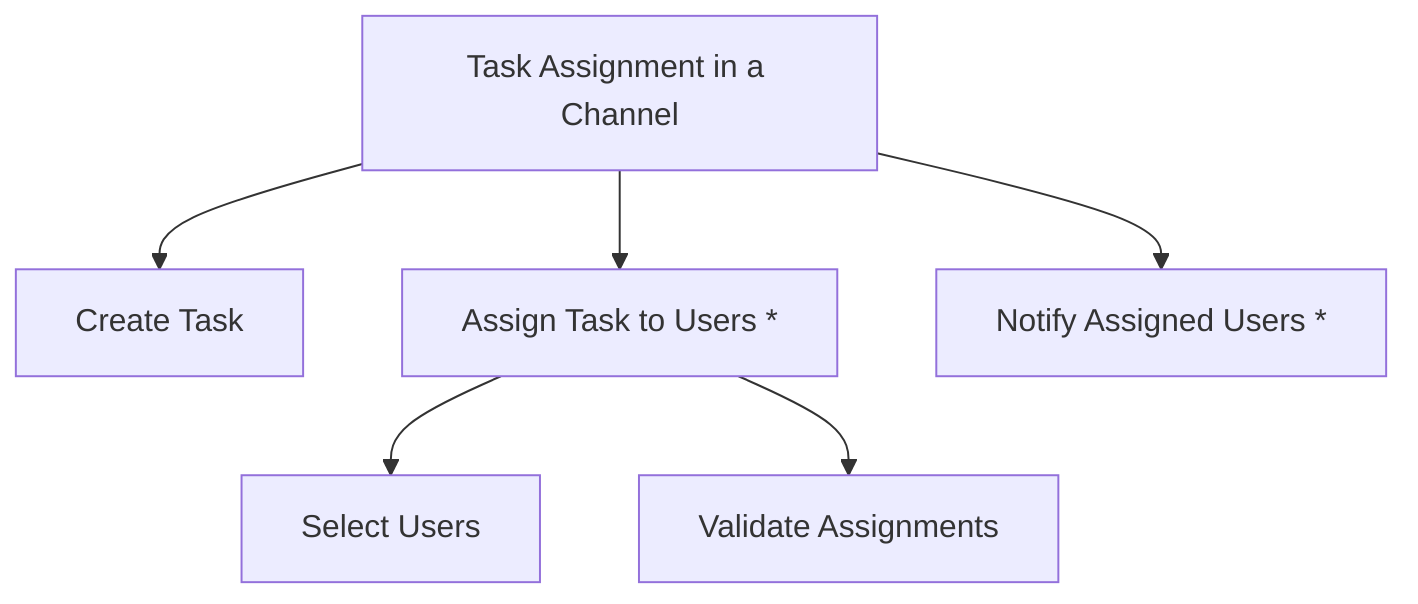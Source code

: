 graph TD
    TaskAssignment[Task Assignment in a Channel]
    TaskAssignment --> CreateTask[Create Task]
    TaskAssignment --> AssignUsers[Assign Task to Users *]
    AssignUsers --> SelectUsers[Select Users]
    AssignUsers --> ValidateAssignments[Validate Assignments]
    TaskAssignment --> NotifyUsers[Notify Assigned Users *]